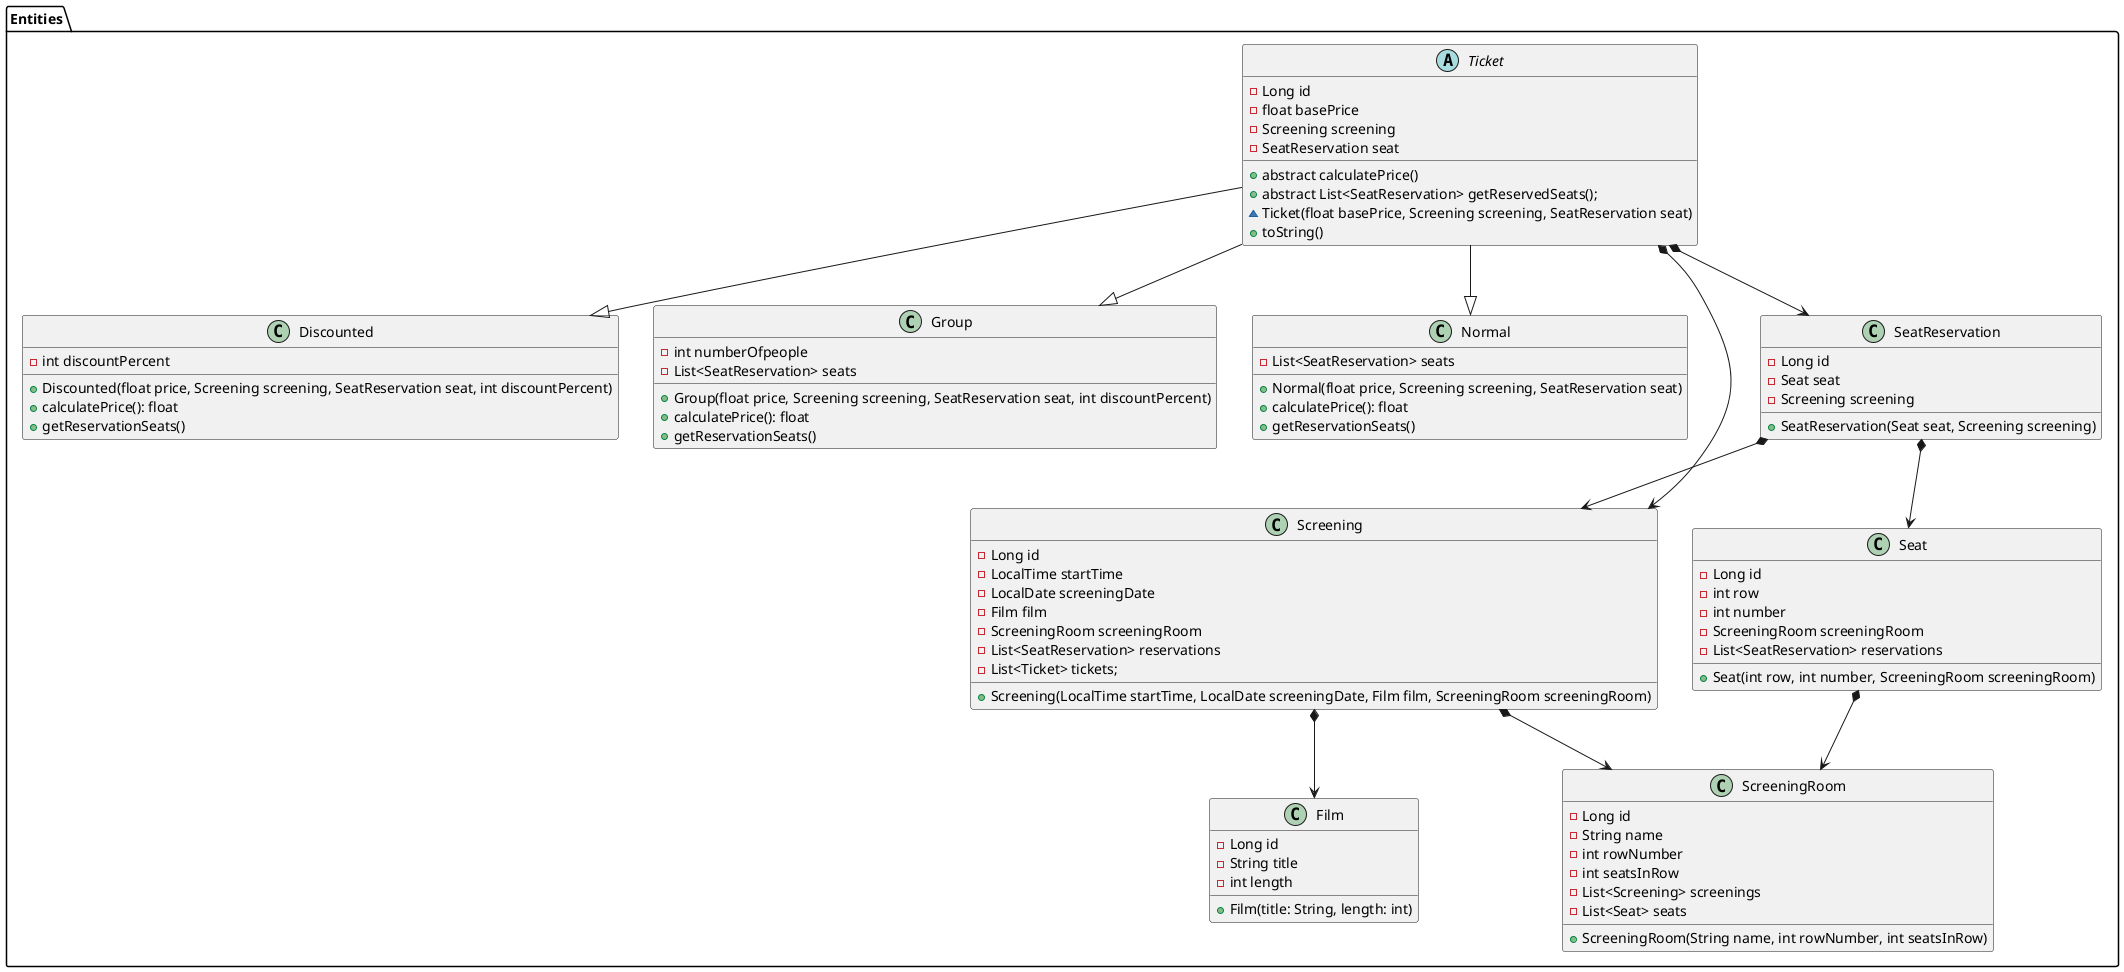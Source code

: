 @startuml Nie wiem
package Entities {
    class Discounted {
        -int discountPercent
        +Discounted(float price, Screening screening, SeatReservation seat, int discountPercent)
        +calculatePrice(): float
        +getReservationSeats()
    }

    class Film {
        -Long id
        -String title
        -int length
        +Film(title: String, length: int)
    }

    class Group {
        -int numberOfpeople
        -List<SeatReservation> seats
        +Group(float price, Screening screening, SeatReservation seat, int discountPercent)
        +calculatePrice(): float
        +getReservationSeats()
    }

    class Normal {
        -List<SeatReservation> seats
        +Normal(float price, Screening screening, SeatReservation seat)
        +calculatePrice(): float
        +getReservationSeats()
    }

    class Screening{
        -Long id
        -LocalTime startTime
        -LocalDate screeningDate
        -Film film
        -ScreeningRoom screeningRoom
        -List<SeatReservation> reservations
        -List<Ticket> tickets;
        +Screening(LocalTime startTime, LocalDate screeningDate, Film film, ScreeningRoom screeningRoom)
    }

    class ScreeningRoom{
        -Long id
        -String name
        -int rowNumber
        -int seatsInRow
        -List<Screening> screenings
        -List<Seat> seats
        +ScreeningRoom(String name, int rowNumber, int seatsInRow)
    }

    class Seat {
        -Long id
        -int row
        -int number
        -ScreeningRoom screeningRoom
        -List<SeatReservation> reservations
        +Seat(int row, int number, ScreeningRoom screeningRoom)
    }

    class SeatReservation {
        -Long id
        -Seat seat
        -Screening screening
        +SeatReservation(Seat seat, Screening screening)
    }

    abstract class Ticket {
        -Long id
        -float basePrice
        -Screening screening
        -SeatReservation seat
        +abstract calculatePrice()
        +abstract List<SeatReservation> getReservedSeats();
        ~Ticket(float basePrice, Screening screening, SeatReservation seat)
        +toString()
    }
    Ticket --|> Normal
    Ticket --|> Group
    Ticket --|> Discounted
    Ticket *--> Screening
    Ticket *--> SeatReservation
    Screening *--> Film
    Screening *--> ScreeningRoom
    Seat *--> ScreeningRoom
    SeatReservation *--> Screening
    SeatReservation *--> Seat
}
@enduml